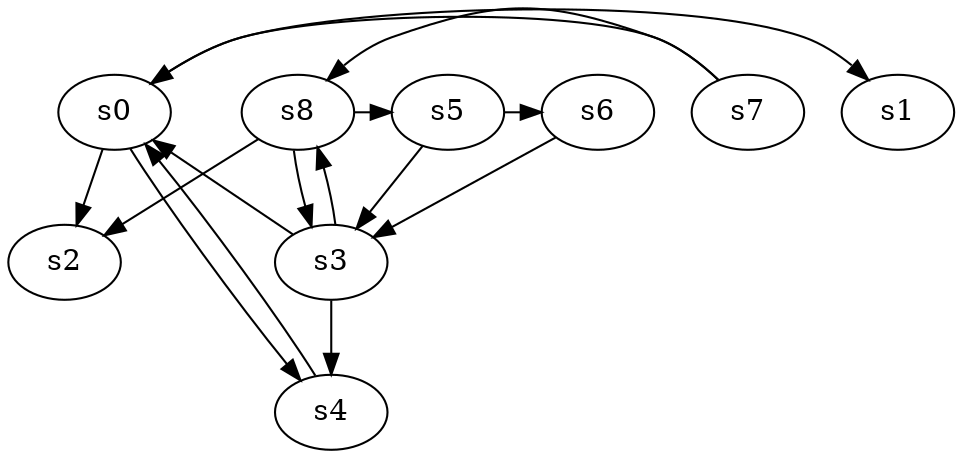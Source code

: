 digraph game_0614_complex_9 {
    s0 [name="s0", player=1];
    s1 [name="s1", player=0];
    s2 [name="s2", player=0];
    s3 [name="s3", player=0];
    s4 [name="s4", player=1, target=1];
    s5 [name="s5", player=0, target=1];
    s6 [name="s6", player=1];
    s7 [name="s7", player=0, target=1];
    s8 [name="s8", player=0, target=1];

    s0 -> s1 [constraint="time % 7 == 1"];
    s0 -> s2 [constraint="!(time % 5 == 1)"];
    s0 -> s4 [constraint="time % 3 == 0 && time % 3 == 2"];
    s3 -> s0 [constraint="time % 8 == 7"];
    s3 -> s4;
    s3 -> s8 [constraint="time == 5 || time == 8"];
    s4 -> s0 [constraint="time % 7 == 3"];
    s5 -> s3 [constraint="time % 4 == 1 && time % 4 == 3"];
    s5 -> s6 [constraint="time == 13"];
    s6 -> s3 [constraint="time % 3 == 0 && time % 4 == 1"];
    s7 -> s0 [constraint="time % 3 == 0"];
    s7 -> s8 [constraint="time == 12 || time == 16 || time == 25 || time == 26"];
    s8 -> s2;
    s8 -> s3;
    s8 -> s5 [constraint="time == 7 || time == 14 || time == 15"];
}
